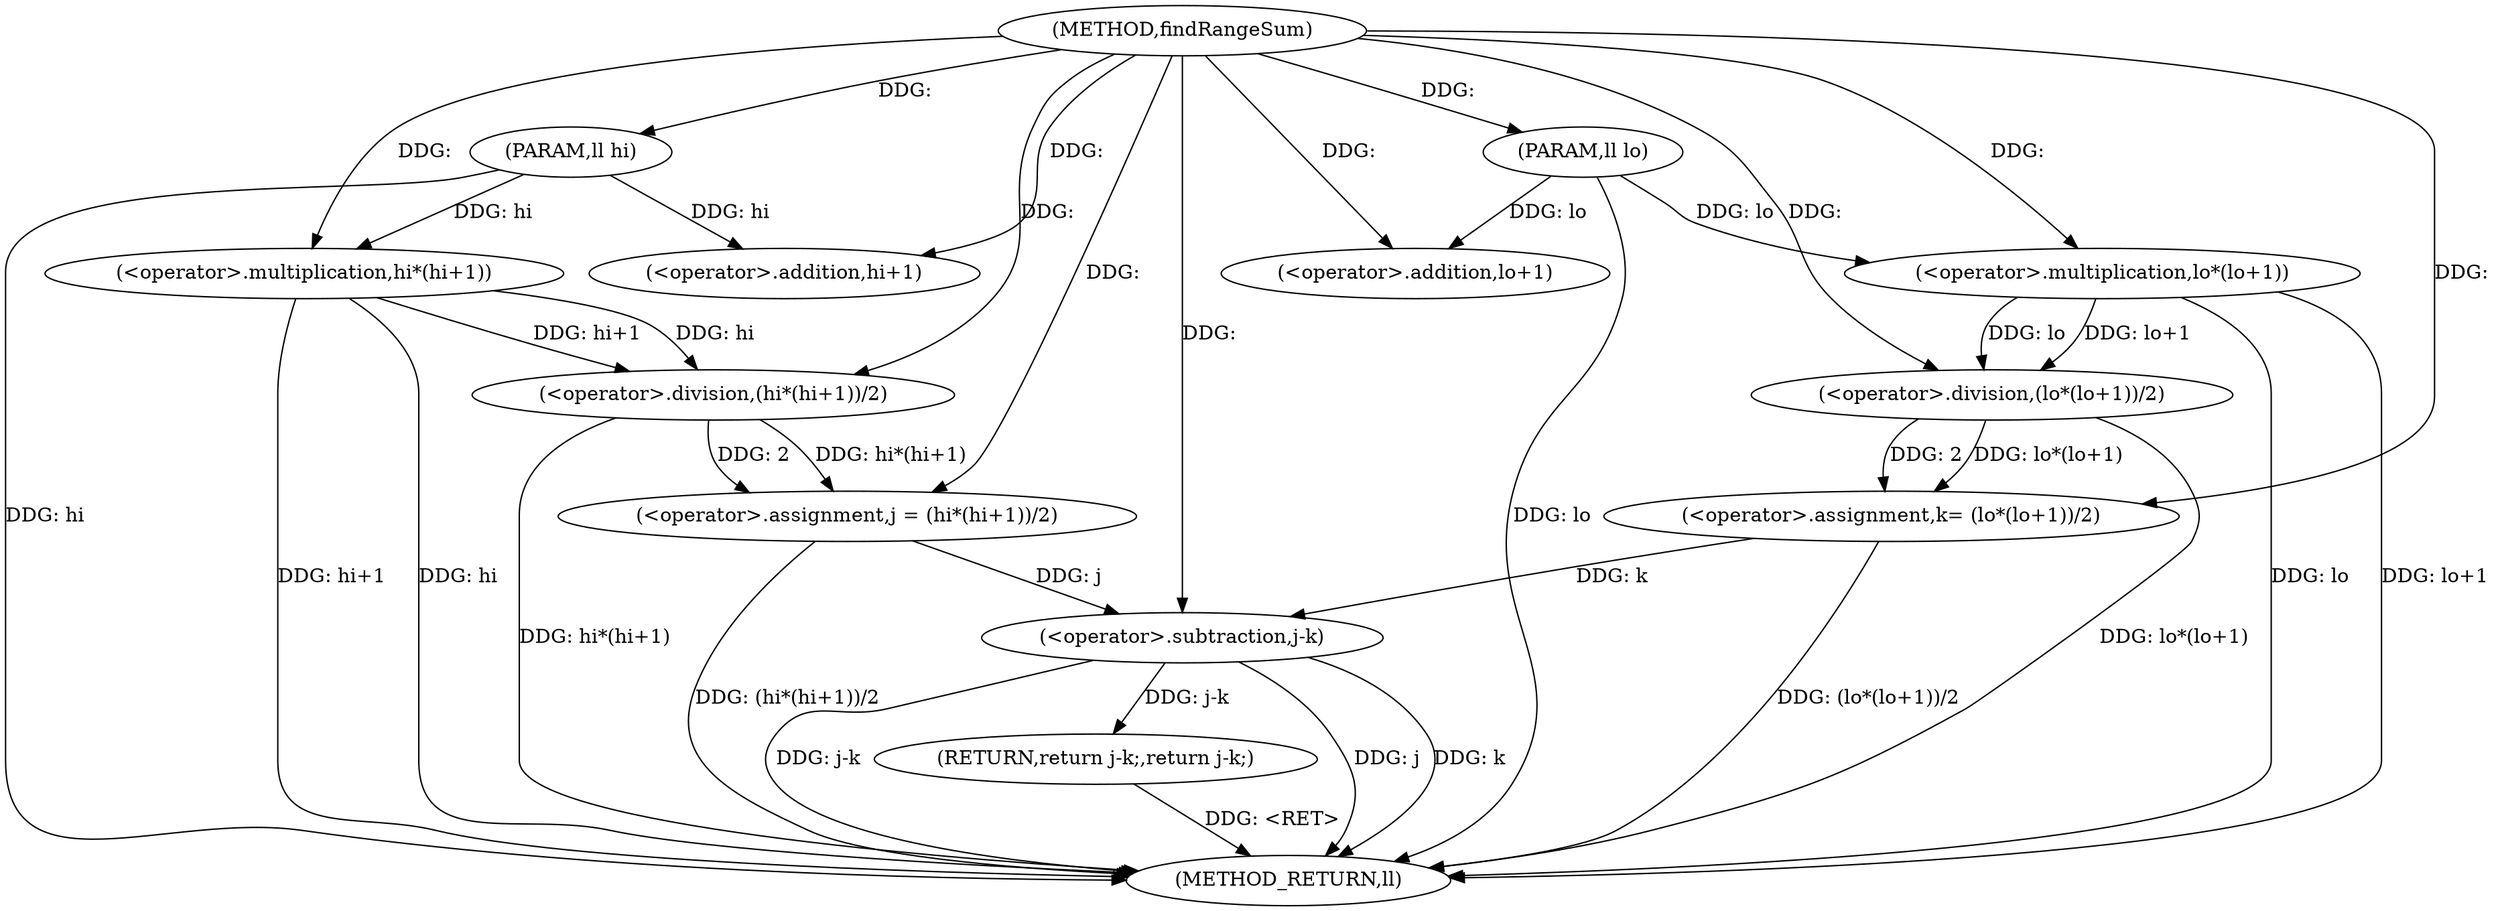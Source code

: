digraph "findRangeSum" {  
"1000317" [label = "(METHOD,findRangeSum)" ]
"1000345" [label = "(METHOD_RETURN,ll)" ]
"1000318" [label = "(PARAM,ll hi)" ]
"1000319" [label = "(PARAM,ll lo)" ]
"1000322" [label = "(<operator>.assignment,j = (hi*(hi+1))/2)" ]
"1000332" [label = "(<operator>.assignment,k= (lo*(lo+1))/2)" ]
"1000341" [label = "(RETURN,return j-k;,return j-k;)" ]
"1000342" [label = "(<operator>.subtraction,j-k)" ]
"1000324" [label = "(<operator>.division,(hi*(hi+1))/2)" ]
"1000334" [label = "(<operator>.division,(lo*(lo+1))/2)" ]
"1000325" [label = "(<operator>.multiplication,hi*(hi+1))" ]
"1000335" [label = "(<operator>.multiplication,lo*(lo+1))" ]
"1000327" [label = "(<operator>.addition,hi+1)" ]
"1000337" [label = "(<operator>.addition,lo+1)" ]
  "1000318" -> "1000345"  [ label = "DDG: hi"] 
  "1000319" -> "1000345"  [ label = "DDG: lo"] 
  "1000325" -> "1000345"  [ label = "DDG: hi"] 
  "1000325" -> "1000345"  [ label = "DDG: hi+1"] 
  "1000324" -> "1000345"  [ label = "DDG: hi*(hi+1)"] 
  "1000322" -> "1000345"  [ label = "DDG: (hi*(hi+1))/2"] 
  "1000335" -> "1000345"  [ label = "DDG: lo"] 
  "1000335" -> "1000345"  [ label = "DDG: lo+1"] 
  "1000334" -> "1000345"  [ label = "DDG: lo*(lo+1)"] 
  "1000332" -> "1000345"  [ label = "DDG: (lo*(lo+1))/2"] 
  "1000342" -> "1000345"  [ label = "DDG: j"] 
  "1000342" -> "1000345"  [ label = "DDG: k"] 
  "1000342" -> "1000345"  [ label = "DDG: j-k"] 
  "1000341" -> "1000345"  [ label = "DDG: <RET>"] 
  "1000317" -> "1000318"  [ label = "DDG: "] 
  "1000317" -> "1000319"  [ label = "DDG: "] 
  "1000324" -> "1000322"  [ label = "DDG: hi*(hi+1)"] 
  "1000324" -> "1000322"  [ label = "DDG: 2"] 
  "1000334" -> "1000332"  [ label = "DDG: 2"] 
  "1000334" -> "1000332"  [ label = "DDG: lo*(lo+1)"] 
  "1000342" -> "1000341"  [ label = "DDG: j-k"] 
  "1000317" -> "1000322"  [ label = "DDG: "] 
  "1000317" -> "1000332"  [ label = "DDG: "] 
  "1000325" -> "1000324"  [ label = "DDG: hi"] 
  "1000325" -> "1000324"  [ label = "DDG: hi+1"] 
  "1000317" -> "1000324"  [ label = "DDG: "] 
  "1000335" -> "1000334"  [ label = "DDG: lo+1"] 
  "1000335" -> "1000334"  [ label = "DDG: lo"] 
  "1000317" -> "1000334"  [ label = "DDG: "] 
  "1000322" -> "1000342"  [ label = "DDG: j"] 
  "1000317" -> "1000342"  [ label = "DDG: "] 
  "1000332" -> "1000342"  [ label = "DDG: k"] 
  "1000318" -> "1000325"  [ label = "DDG: hi"] 
  "1000317" -> "1000325"  [ label = "DDG: "] 
  "1000319" -> "1000335"  [ label = "DDG: lo"] 
  "1000317" -> "1000335"  [ label = "DDG: "] 
  "1000318" -> "1000327"  [ label = "DDG: hi"] 
  "1000317" -> "1000327"  [ label = "DDG: "] 
  "1000319" -> "1000337"  [ label = "DDG: lo"] 
  "1000317" -> "1000337"  [ label = "DDG: "] 
}

